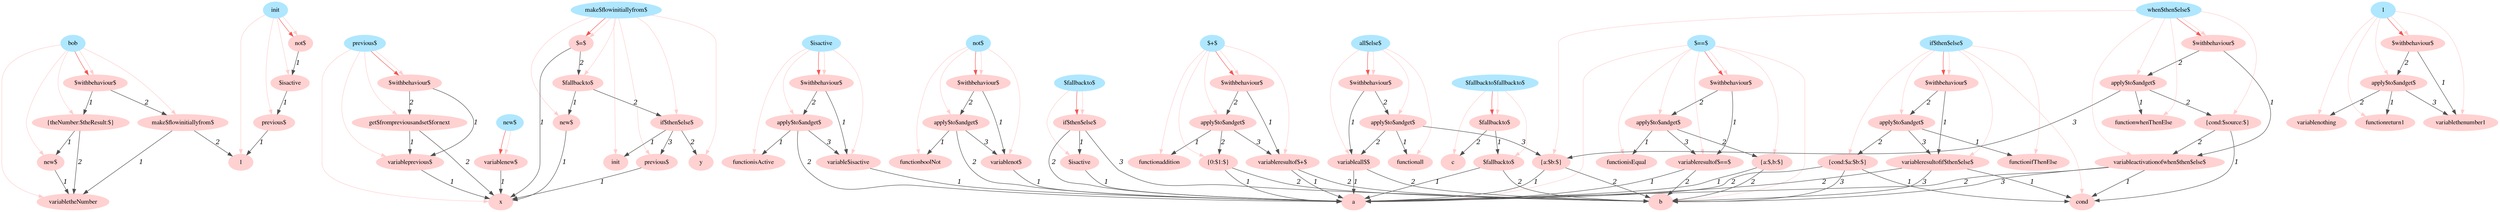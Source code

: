 digraph g{node_734 [shape=ellipse, style=filled, color="#afe7ff", fontname="Times", label="bob" ]
node_735 [shape=ellipse, style=filled, color="#afe7ff", fontname="Times", label="previous$" ]
node_759 [shape=ellipse, style=filled, color="#afe7ff", fontname="Times", label="$==$" ]
node_800 [shape=ellipse, style=filled, color="#afe7ff", fontname="Times", label="not$" ]
node_827 [shape=ellipse, style=filled, color="#afe7ff", fontname="Times", label="$isactive" ]
node_854 [shape=ellipse, style=filled, color="#afe7ff", fontname="Times", label="1" ]
node_873 [shape=ellipse, style=filled, color="#afe7ff", fontname="Times", label="$+$" ]
node_914 [shape=ellipse, style=filled, color="#afe7ff", fontname="Times", label="init" ]
node_927 [shape=ellipse, style=filled, color="#afe7ff", fontname="Times", label="if$then$else$" ]
node_979 [shape=ellipse, style=filled, color="#afe7ff", fontname="Times", label="when$then$else$" ]
node_1034 [shape=ellipse, style=filled, color="#afe7ff", fontname="Times", label="all$else$" ]
node_1075 [shape=ellipse, style=filled, color="#afe7ff", fontname="Times", label="$fallbackto$" ]
node_1095 [shape=ellipse, style=filled, color="#afe7ff", fontname="Times", label="$fallbackto$fallbackto$" ]
node_1117 [shape=ellipse, style=filled, color="#afe7ff", fontname="Times", label="new$" ]
node_1126 [shape=ellipse, style=filled, color="#afe7ff", fontname="Times", label="make$flowinitiallyfrom$" ]
node_1199 [shape=ellipse, style=filled, color="#ffd1d1", fontname="Times", label="x" ]
node_1208 [shape=ellipse, style=filled, color="#ffd1d1", fontname="Times", label="variableprevious$" ]
node_1213 [shape=ellipse, style=filled, color="#ffd1d1", fontname="Times", label="get$frompreviousandset$fornext" ]
node_1218 [shape=ellipse, style=filled, color="#ffd1d1", fontname="Times", label="$withbehaviour$" ]
node_1223 [shape=ellipse, style=filled, color="#ffd1d1", fontname="Times", label="a" ]
node_1249 [shape=ellipse, style=filled, color="#ffd1d1", fontname="Times", label="b" ]
node_1268 [shape=ellipse, style=filled, color="#ffd1d1", fontname="Times", label="variableresultof$==$" ]
node_1274 [shape=ellipse, style=filled, color="#ffd1d1", fontname="Times", label="functionisEqual" ]
node_1277 [shape=ellipse, style=filled, color="#ffd1d1", fontname="Times", label="{a:$,b:$}" ]
node_1282 [shape=ellipse, style=filled, color="#ffd1d1", fontname="Times", label="apply$to$andget$" ]
node_1288 [shape=ellipse, style=filled, color="#ffd1d1", fontname="Times", label="$withbehaviour$" ]
node_1293 [shape=ellipse, style=filled, color="#ffd1d1", fontname="Times", label="variablenot$" ]
node_1298 [shape=ellipse, style=filled, color="#ffd1d1", fontname="Times", label="functionboolNot" ]
node_1301 [shape=ellipse, style=filled, color="#ffd1d1", fontname="Times", label="apply$to$andget$" ]
node_1307 [shape=ellipse, style=filled, color="#ffd1d1", fontname="Times", label="$withbehaviour$" ]
node_1312 [shape=ellipse, style=filled, color="#ffd1d1", fontname="Times", label="variable$isactive" ]
node_1317 [shape=ellipse, style=filled, color="#ffd1d1", fontname="Times", label="functionisActive" ]
node_1320 [shape=ellipse, style=filled, color="#ffd1d1", fontname="Times", label="apply$to$andget$" ]
node_1326 [shape=ellipse, style=filled, color="#ffd1d1", fontname="Times", label="$withbehaviour$" ]
node_1331 [shape=ellipse, style=filled, color="#ffd1d1", fontname="Times", label="variablethenumber1" ]
node_1335 [shape=ellipse, style=filled, color="#ffd1d1", fontname="Times", label="functionreturn1" ]
node_1338 [shape=ellipse, style=filled, color="#ffd1d1", fontname="Times", label="variablenothing" ]
node_1341 [shape=ellipse, style=filled, color="#ffd1d1", fontname="Times", label="apply$to$andget$" ]
node_1347 [shape=ellipse, style=filled, color="#ffd1d1", fontname="Times", label="$withbehaviour$" ]
node_1352 [shape=ellipse, style=filled, color="#ffd1d1", fontname="Times", label="variableresultof$+$" ]
node_1358 [shape=ellipse, style=filled, color="#ffd1d1", fontname="Times", label="functionaddition" ]
node_1361 [shape=ellipse, style=filled, color="#ffd1d1", fontname="Times", label="{0:$1:$}" ]
node_1366 [shape=ellipse, style=filled, color="#ffd1d1", fontname="Times", label="apply$to$andget$" ]
node_1372 [shape=ellipse, style=filled, color="#ffd1d1", fontname="Times", label="$withbehaviour$" ]
node_1377 [shape=ellipse, style=filled, color="#ffd1d1", fontname="Times", label="1" ]
node_1381 [shape=ellipse, style=filled, color="#ffd1d1", fontname="Times", label="previous$" ]
node_1385 [shape=ellipse, style=filled, color="#ffd1d1", fontname="Times", label="$isactive" ]
node_1389 [shape=ellipse, style=filled, color="#ffd1d1", fontname="Times", label="not$" ]
node_1393 [shape=ellipse, style=filled, color="#ffd1d1", fontname="Times", label="cond" ]
node_1401 [shape=ellipse, style=filled, color="#ffd1d1", fontname="Times", label="variableresultofif$then$else$" ]
node_1408 [shape=ellipse, style=filled, color="#ffd1d1", fontname="Times", label="functionifThenElse" ]
node_1411 [shape=ellipse, style=filled, color="#ffd1d1", fontname="Times", label="{cond:$a:$b:$}" ]
node_1417 [shape=ellipse, style=filled, color="#ffd1d1", fontname="Times", label="apply$to$andget$" ]
node_1423 [shape=ellipse, style=filled, color="#ffd1d1", fontname="Times", label="$withbehaviour$" ]
node_1428 [shape=ellipse, style=filled, color="#ffd1d1", fontname="Times", label="variableactivationofwhen$then$else$" ]
node_1435 [shape=ellipse, style=filled, color="#ffd1d1", fontname="Times", label="functionwhenThenElse" ]
node_1438 [shape=ellipse, style=filled, color="#ffd1d1", fontname="Times", label="{cond:$source:$}" ]
node_1443 [shape=ellipse, style=filled, color="#ffd1d1", fontname="Times", label="{a:$b:$}" ]
node_1449 [shape=ellipse, style=filled, color="#ffd1d1", fontname="Times", label="apply$to$andget$" ]
node_1455 [shape=ellipse, style=filled, color="#ffd1d1", fontname="Times", label="$withbehaviour$" ]
node_1460 [shape=ellipse, style=filled, color="#ffd1d1", fontname="Times", label="variableall$$" ]
node_1466 [shape=ellipse, style=filled, color="#ffd1d1", fontname="Times", label="functionall" ]
node_1469 [shape=ellipse, style=filled, color="#ffd1d1", fontname="Times", label="apply$to$andget$" ]
node_1475 [shape=ellipse, style=filled, color="#ffd1d1", fontname="Times", label="$withbehaviour$" ]
node_1480 [shape=ellipse, style=filled, color="#ffd1d1", fontname="Times", label="$isactive" ]
node_1484 [shape=ellipse, style=filled, color="#ffd1d1", fontname="Times", label="if$then$else$" ]
node_1490 [shape=ellipse, style=filled, color="#ffd1d1", fontname="Times", label="$fallbackto$" ]
node_1495 [shape=ellipse, style=filled, color="#ffd1d1", fontname="Times", label="c" ]
node_1498 [shape=ellipse, style=filled, color="#ffd1d1", fontname="Times", label="$fallbackto$" ]
node_1503 [shape=ellipse, style=filled, color="#ffd1d1", fontname="Times", label="variablenew$" ]
node_1507 [shape=ellipse, style=filled, color="#ffd1d1", fontname="Times", label="new$" ]
node_1511 [shape=ellipse, style=filled, color="#ffd1d1", fontname="Times", label="init" ]
node_1514 [shape=ellipse, style=filled, color="#ffd1d1", fontname="Times", label="y" ]
node_1517 [shape=ellipse, style=filled, color="#ffd1d1", fontname="Times", label="previous$" ]
node_1521 [shape=ellipse, style=filled, color="#ffd1d1", fontname="Times", label="if$then$else$" ]
node_1527 [shape=ellipse, style=filled, color="#ffd1d1", fontname="Times", label="$fallbackto$" ]
node_1532 [shape=ellipse, style=filled, color="#ffd1d1", fontname="Times", label="$=$" ]
node_1537 [shape=ellipse, style=filled, color="#ffd1d1", fontname="Times", label="variabletheNumber" ]
node_1542 [shape=ellipse, style=filled, color="#ffd1d1", fontname="Times", label="new$" ]
node_1546 [shape=ellipse, style=filled, color="#ffd1d1", fontname="Times", label="{theNumber:$theResult:$}" ]
node_1551 [shape=ellipse, style=filled, color="#ffd1d1", fontname="Times", label="make$flowinitiallyfrom$" ]
node_1556 [shape=ellipse, style=filled, color="#ffd1d1", fontname="Times", label="$withbehaviour$" ]
node_1208 -> node_1199 [dir=forward, arrowHead=normal, fontname="Times-Italic", arrowsize=1, color="#4e4e4e", label="1" ]
node_1213 -> node_1199 [dir=forward, arrowHead=normal, fontname="Times-Italic", arrowsize=1, color="#4e4e4e", label="2" ]
node_1213 -> node_1208 [dir=forward, arrowHead=normal, fontname="Times-Italic", arrowsize=1, color="#4e4e4e", label="1" ]
node_1218 -> node_1208 [dir=forward, arrowHead=normal, fontname="Times-Italic", arrowsize=1, color="#4e4e4e", label="1" ]
node_1218 -> node_1213 [dir=forward, arrowHead=normal, fontname="Times-Italic", arrowsize=1, color="#4e4e4e", label="2" ]
node_1268 -> node_1223 [dir=forward, arrowHead=normal, fontname="Times-Italic", arrowsize=1, color="#4e4e4e", label="1" ]
node_1268 -> node_1249 [dir=forward, arrowHead=normal, fontname="Times-Italic", arrowsize=1, color="#4e4e4e", label="2" ]
node_1277 -> node_1223 [dir=forward, arrowHead=normal, fontname="Times-Italic", arrowsize=1, color="#4e4e4e", label="1" ]
node_1277 -> node_1249 [dir=forward, arrowHead=normal, fontname="Times-Italic", arrowsize=1, color="#4e4e4e", label="2" ]
node_1282 -> node_1268 [dir=forward, arrowHead=normal, fontname="Times-Italic", arrowsize=1, color="#4e4e4e", label="3" ]
node_1282 -> node_1274 [dir=forward, arrowHead=normal, fontname="Times-Italic", arrowsize=1, color="#4e4e4e", label="1" ]
node_1282 -> node_1277 [dir=forward, arrowHead=normal, fontname="Times-Italic", arrowsize=1, color="#4e4e4e", label="2" ]
node_1288 -> node_1268 [dir=forward, arrowHead=normal, fontname="Times-Italic", arrowsize=1, color="#4e4e4e", label="1" ]
node_1288 -> node_1282 [dir=forward, arrowHead=normal, fontname="Times-Italic", arrowsize=1, color="#4e4e4e", label="2" ]
node_1293 -> node_1223 [dir=forward, arrowHead=normal, fontname="Times-Italic", arrowsize=1, color="#4e4e4e", label="1" ]
node_1301 -> node_1223 [dir=forward, arrowHead=normal, fontname="Times-Italic", arrowsize=1, color="#4e4e4e", label="2" ]
node_1301 -> node_1293 [dir=forward, arrowHead=normal, fontname="Times-Italic", arrowsize=1, color="#4e4e4e", label="3" ]
node_1301 -> node_1298 [dir=forward, arrowHead=normal, fontname="Times-Italic", arrowsize=1, color="#4e4e4e", label="1" ]
node_1307 -> node_1293 [dir=forward, arrowHead=normal, fontname="Times-Italic", arrowsize=1, color="#4e4e4e", label="1" ]
node_1307 -> node_1301 [dir=forward, arrowHead=normal, fontname="Times-Italic", arrowsize=1, color="#4e4e4e", label="2" ]
node_1312 -> node_1223 [dir=forward, arrowHead=normal, fontname="Times-Italic", arrowsize=1, color="#4e4e4e", label="1" ]
node_1320 -> node_1223 [dir=forward, arrowHead=normal, fontname="Times-Italic", arrowsize=1, color="#4e4e4e", label="2" ]
node_1320 -> node_1312 [dir=forward, arrowHead=normal, fontname="Times-Italic", arrowsize=1, color="#4e4e4e", label="3" ]
node_1320 -> node_1317 [dir=forward, arrowHead=normal, fontname="Times-Italic", arrowsize=1, color="#4e4e4e", label="1" ]
node_1326 -> node_1312 [dir=forward, arrowHead=normal, fontname="Times-Italic", arrowsize=1, color="#4e4e4e", label="1" ]
node_1326 -> node_1320 [dir=forward, arrowHead=normal, fontname="Times-Italic", arrowsize=1, color="#4e4e4e", label="2" ]
node_1341 -> node_1331 [dir=forward, arrowHead=normal, fontname="Times-Italic", arrowsize=1, color="#4e4e4e", label="3" ]
node_1341 -> node_1335 [dir=forward, arrowHead=normal, fontname="Times-Italic", arrowsize=1, color="#4e4e4e", label="1" ]
node_1341 -> node_1338 [dir=forward, arrowHead=normal, fontname="Times-Italic", arrowsize=1, color="#4e4e4e", label="2" ]
node_1347 -> node_1331 [dir=forward, arrowHead=normal, fontname="Times-Italic", arrowsize=1, color="#4e4e4e", label="1" ]
node_1347 -> node_1341 [dir=forward, arrowHead=normal, fontname="Times-Italic", arrowsize=1, color="#4e4e4e", label="2" ]
node_1352 -> node_1223 [dir=forward, arrowHead=normal, fontname="Times-Italic", arrowsize=1, color="#4e4e4e", label="1" ]
node_1352 -> node_1249 [dir=forward, arrowHead=normal, fontname="Times-Italic", arrowsize=1, color="#4e4e4e", label="2" ]
node_1361 -> node_1223 [dir=forward, arrowHead=normal, fontname="Times-Italic", arrowsize=1, color="#4e4e4e", label="1" ]
node_1361 -> node_1249 [dir=forward, arrowHead=normal, fontname="Times-Italic", arrowsize=1, color="#4e4e4e", label="2" ]
node_1366 -> node_1352 [dir=forward, arrowHead=normal, fontname="Times-Italic", arrowsize=1, color="#4e4e4e", label="3" ]
node_1366 -> node_1358 [dir=forward, arrowHead=normal, fontname="Times-Italic", arrowsize=1, color="#4e4e4e", label="1" ]
node_1366 -> node_1361 [dir=forward, arrowHead=normal, fontname="Times-Italic", arrowsize=1, color="#4e4e4e", label="2" ]
node_1372 -> node_1352 [dir=forward, arrowHead=normal, fontname="Times-Italic", arrowsize=1, color="#4e4e4e", label="1" ]
node_1372 -> node_1366 [dir=forward, arrowHead=normal, fontname="Times-Italic", arrowsize=1, color="#4e4e4e", label="2" ]
node_1381 -> node_1377 [dir=forward, arrowHead=normal, fontname="Times-Italic", arrowsize=1, color="#4e4e4e", label="1" ]
node_1385 -> node_1381 [dir=forward, arrowHead=normal, fontname="Times-Italic", arrowsize=1, color="#4e4e4e", label="1" ]
node_1389 -> node_1385 [dir=forward, arrowHead=normal, fontname="Times-Italic", arrowsize=1, color="#4e4e4e", label="1" ]
node_1401 -> node_1223 [dir=forward, arrowHead=normal, fontname="Times-Italic", arrowsize=1, color="#4e4e4e", label="2" ]
node_1401 -> node_1249 [dir=forward, arrowHead=normal, fontname="Times-Italic", arrowsize=1, color="#4e4e4e", label="3" ]
node_1401 -> node_1393 [dir=forward, arrowHead=normal, fontname="Times-Italic", arrowsize=1, color="#4e4e4e", label="1" ]
node_1411 -> node_1223 [dir=forward, arrowHead=normal, fontname="Times-Italic", arrowsize=1, color="#4e4e4e", label="2" ]
node_1411 -> node_1249 [dir=forward, arrowHead=normal, fontname="Times-Italic", arrowsize=1, color="#4e4e4e", label="3" ]
node_1411 -> node_1393 [dir=forward, arrowHead=normal, fontname="Times-Italic", arrowsize=1, color="#4e4e4e", label="1" ]
node_1417 -> node_1401 [dir=forward, arrowHead=normal, fontname="Times-Italic", arrowsize=1, color="#4e4e4e", label="3" ]
node_1417 -> node_1408 [dir=forward, arrowHead=normal, fontname="Times-Italic", arrowsize=1, color="#4e4e4e", label="1" ]
node_1417 -> node_1411 [dir=forward, arrowHead=normal, fontname="Times-Italic", arrowsize=1, color="#4e4e4e", label="2" ]
node_1423 -> node_1401 [dir=forward, arrowHead=normal, fontname="Times-Italic", arrowsize=1, color="#4e4e4e", label="1" ]
node_1423 -> node_1417 [dir=forward, arrowHead=normal, fontname="Times-Italic", arrowsize=1, color="#4e4e4e", label="2" ]
node_1428 -> node_1223 [dir=forward, arrowHead=normal, fontname="Times-Italic", arrowsize=1, color="#4e4e4e", label="2" ]
node_1428 -> node_1249 [dir=forward, arrowHead=normal, fontname="Times-Italic", arrowsize=1, color="#4e4e4e", label="3" ]
node_1428 -> node_1393 [dir=forward, arrowHead=normal, fontname="Times-Italic", arrowsize=1, color="#4e4e4e", label="1" ]
node_1438 -> node_1393 [dir=forward, arrowHead=normal, fontname="Times-Italic", arrowsize=1, color="#4e4e4e", label="1" ]
node_1438 -> node_1428 [dir=forward, arrowHead=normal, fontname="Times-Italic", arrowsize=1, color="#4e4e4e", label="2" ]
node_1443 -> node_1223 [dir=forward, arrowHead=normal, fontname="Times-Italic", arrowsize=1, color="#4e4e4e", label="1" ]
node_1443 -> node_1249 [dir=forward, arrowHead=normal, fontname="Times-Italic", arrowsize=1, color="#4e4e4e", label="2" ]
node_1449 -> node_1435 [dir=forward, arrowHead=normal, fontname="Times-Italic", arrowsize=1, color="#4e4e4e", label="1" ]
node_1449 -> node_1438 [dir=forward, arrowHead=normal, fontname="Times-Italic", arrowsize=1, color="#4e4e4e", label="2" ]
node_1449 -> node_1443 [dir=forward, arrowHead=normal, fontname="Times-Italic", arrowsize=1, color="#4e4e4e", label="3" ]
node_1455 -> node_1428 [dir=forward, arrowHead=normal, fontname="Times-Italic", arrowsize=1, color="#4e4e4e", label="1" ]
node_1455 -> node_1449 [dir=forward, arrowHead=normal, fontname="Times-Italic", arrowsize=1, color="#4e4e4e", label="2" ]
node_1460 -> node_1223 [dir=forward, arrowHead=normal, fontname="Times-Italic", arrowsize=1, color="#4e4e4e", label="1" ]
node_1460 -> node_1249 [dir=forward, arrowHead=normal, fontname="Times-Italic", arrowsize=1, color="#4e4e4e", label="2" ]
node_1469 -> node_1443 [dir=forward, arrowHead=normal, fontname="Times-Italic", arrowsize=1, color="#4e4e4e", label="3" ]
node_1469 -> node_1460 [dir=forward, arrowHead=normal, fontname="Times-Italic", arrowsize=1, color="#4e4e4e", label="2" ]
node_1469 -> node_1466 [dir=forward, arrowHead=normal, fontname="Times-Italic", arrowsize=1, color="#4e4e4e", label="1" ]
node_1475 -> node_1460 [dir=forward, arrowHead=normal, fontname="Times-Italic", arrowsize=1, color="#4e4e4e", label="1" ]
node_1475 -> node_1469 [dir=forward, arrowHead=normal, fontname="Times-Italic", arrowsize=1, color="#4e4e4e", label="2" ]
node_1480 -> node_1223 [dir=forward, arrowHead=normal, fontname="Times-Italic", arrowsize=1, color="#4e4e4e", label="1" ]
node_1484 -> node_1223 [dir=forward, arrowHead=normal, fontname="Times-Italic", arrowsize=1, color="#4e4e4e", label="2" ]
node_1484 -> node_1249 [dir=forward, arrowHead=normal, fontname="Times-Italic", arrowsize=1, color="#4e4e4e", label="3" ]
node_1484 -> node_1480 [dir=forward, arrowHead=normal, fontname="Times-Italic", arrowsize=1, color="#4e4e4e", label="1" ]
node_1490 -> node_1223 [dir=forward, arrowHead=normal, fontname="Times-Italic", arrowsize=1, color="#4e4e4e", label="1" ]
node_1490 -> node_1249 [dir=forward, arrowHead=normal, fontname="Times-Italic", arrowsize=1, color="#4e4e4e", label="2" ]
node_1498 -> node_1490 [dir=forward, arrowHead=normal, fontname="Times-Italic", arrowsize=1, color="#4e4e4e", label="1" ]
node_1498 -> node_1495 [dir=forward, arrowHead=normal, fontname="Times-Italic", arrowsize=1, color="#4e4e4e", label="2" ]
node_1503 -> node_1199 [dir=forward, arrowHead=normal, fontname="Times-Italic", arrowsize=1, color="#4e4e4e", label="1" ]
node_1507 -> node_1199 [dir=forward, arrowHead=normal, fontname="Times-Italic", arrowsize=1, color="#4e4e4e", label="1" ]
node_1517 -> node_1199 [dir=forward, arrowHead=normal, fontname="Times-Italic", arrowsize=1, color="#4e4e4e", label="1" ]
node_1521 -> node_1511 [dir=forward, arrowHead=normal, fontname="Times-Italic", arrowsize=1, color="#4e4e4e", label="1" ]
node_1521 -> node_1514 [dir=forward, arrowHead=normal, fontname="Times-Italic", arrowsize=1, color="#4e4e4e", label="2" ]
node_1521 -> node_1517 [dir=forward, arrowHead=normal, fontname="Times-Italic", arrowsize=1, color="#4e4e4e", label="3" ]
node_1527 -> node_1507 [dir=forward, arrowHead=normal, fontname="Times-Italic", arrowsize=1, color="#4e4e4e", label="1" ]
node_1527 -> node_1521 [dir=forward, arrowHead=normal, fontname="Times-Italic", arrowsize=1, color="#4e4e4e", label="2" ]
node_1532 -> node_1199 [dir=forward, arrowHead=normal, fontname="Times-Italic", arrowsize=1, color="#4e4e4e", label="1" ]
node_1532 -> node_1527 [dir=forward, arrowHead=normal, fontname="Times-Italic", arrowsize=1, color="#4e4e4e", label="2" ]
node_1542 -> node_1537 [dir=forward, arrowHead=normal, fontname="Times-Italic", arrowsize=1, color="#4e4e4e", label="1" ]
node_1546 -> node_1537 [dir=forward, arrowHead=normal, fontname="Times-Italic", arrowsize=1, color="#4e4e4e", label="2" ]
node_1546 -> node_1542 [dir=forward, arrowHead=normal, fontname="Times-Italic", arrowsize=1, color="#4e4e4e", label="1" ]
node_1551 -> node_1377 [dir=forward, arrowHead=normal, fontname="Times-Italic", arrowsize=1, color="#4e4e4e", label="2" ]
node_1551 -> node_1537 [dir=forward, arrowHead=normal, fontname="Times-Italic", arrowsize=1, color="#4e4e4e", label="1" ]
node_1556 -> node_1546 [dir=forward, arrowHead=normal, fontname="Times-Italic", arrowsize=1, color="#4e4e4e", label="1" ]
node_1556 -> node_1551 [dir=forward, arrowHead=normal, fontname="Times-Italic", arrowsize=1, color="#4e4e4e", label="2" ]
node_735 -> node_1218 [dir=forward, arrowHead=normal, fontname="Times-Italic", arrowsize=1, color="#f75353", label="" ]
node_759 -> node_1288 [dir=forward, arrowHead=normal, fontname="Times-Italic", arrowsize=1, color="#f75353", label="" ]
node_800 -> node_1307 [dir=forward, arrowHead=normal, fontname="Times-Italic", arrowsize=1, color="#f75353", label="" ]
node_827 -> node_1326 [dir=forward, arrowHead=normal, fontname="Times-Italic", arrowsize=1, color="#f75353", label="" ]
node_854 -> node_1347 [dir=forward, arrowHead=normal, fontname="Times-Italic", arrowsize=1, color="#f75353", label="" ]
node_873 -> node_1372 [dir=forward, arrowHead=normal, fontname="Times-Italic", arrowsize=1, color="#f75353", label="" ]
node_914 -> node_1389 [dir=forward, arrowHead=normal, fontname="Times-Italic", arrowsize=1, color="#f75353", label="" ]
node_927 -> node_1423 [dir=forward, arrowHead=normal, fontname="Times-Italic", arrowsize=1, color="#f75353", label="" ]
node_979 -> node_1455 [dir=forward, arrowHead=normal, fontname="Times-Italic", arrowsize=1, color="#f75353", label="" ]
node_1034 -> node_1475 [dir=forward, arrowHead=normal, fontname="Times-Italic", arrowsize=1, color="#f75353", label="" ]
node_1075 -> node_1484 [dir=forward, arrowHead=normal, fontname="Times-Italic", arrowsize=1, color="#f75353", label="" ]
node_1095 -> node_1498 [dir=forward, arrowHead=normal, fontname="Times-Italic", arrowsize=1, color="#f75353", label="" ]
node_1117 -> node_1503 [dir=forward, arrowHead=normal, fontname="Times-Italic", arrowsize=1, color="#f75353", label="" ]
node_1126 -> node_1532 [dir=forward, arrowHead=normal, fontname="Times-Italic", arrowsize=1, color="#f75353", label="" ]
node_734 -> node_1556 [dir=forward, arrowHead=normal, fontname="Times-Italic", arrowsize=1, color="#f75353", label="" ]
node_735 -> node_1199 [dir=forward, arrowHead=normal, fontname="Times-Italic", arrowsize=1, color="#ffcccc", label="" ]
node_735 -> node_1208 [dir=forward, arrowHead=normal, fontname="Times-Italic", arrowsize=1, color="#ffcccc", label="" ]
node_735 -> node_1213 [dir=forward, arrowHead=normal, fontname="Times-Italic", arrowsize=1, color="#ffcccc", label="" ]
node_735 -> node_1218 [dir=forward, arrowHead=normal, fontname="Times-Italic", arrowsize=1, color="#ffcccc", label="" ]
node_759 -> node_1223 [dir=forward, arrowHead=normal, fontname="Times-Italic", arrowsize=1, color="#ffcccc", label="" ]
node_759 -> node_1249 [dir=forward, arrowHead=normal, fontname="Times-Italic", arrowsize=1, color="#ffcccc", label="" ]
node_759 -> node_1268 [dir=forward, arrowHead=normal, fontname="Times-Italic", arrowsize=1, color="#ffcccc", label="" ]
node_759 -> node_1274 [dir=forward, arrowHead=normal, fontname="Times-Italic", arrowsize=1, color="#ffcccc", label="" ]
node_759 -> node_1277 [dir=forward, arrowHead=normal, fontname="Times-Italic", arrowsize=1, color="#ffcccc", label="" ]
node_759 -> node_1282 [dir=forward, arrowHead=normal, fontname="Times-Italic", arrowsize=1, color="#ffcccc", label="" ]
node_759 -> node_1288 [dir=forward, arrowHead=normal, fontname="Times-Italic", arrowsize=1, color="#ffcccc", label="" ]
node_800 -> node_1293 [dir=forward, arrowHead=normal, fontname="Times-Italic", arrowsize=1, color="#ffcccc", label="" ]
node_800 -> node_1298 [dir=forward, arrowHead=normal, fontname="Times-Italic", arrowsize=1, color="#ffcccc", label="" ]
node_800 -> node_1301 [dir=forward, arrowHead=normal, fontname="Times-Italic", arrowsize=1, color="#ffcccc", label="" ]
node_800 -> node_1307 [dir=forward, arrowHead=normal, fontname="Times-Italic", arrowsize=1, color="#ffcccc", label="" ]
node_827 -> node_1312 [dir=forward, arrowHead=normal, fontname="Times-Italic", arrowsize=1, color="#ffcccc", label="" ]
node_827 -> node_1317 [dir=forward, arrowHead=normal, fontname="Times-Italic", arrowsize=1, color="#ffcccc", label="" ]
node_827 -> node_1320 [dir=forward, arrowHead=normal, fontname="Times-Italic", arrowsize=1, color="#ffcccc", label="" ]
node_827 -> node_1326 [dir=forward, arrowHead=normal, fontname="Times-Italic", arrowsize=1, color="#ffcccc", label="" ]
node_854 -> node_1331 [dir=forward, arrowHead=normal, fontname="Times-Italic", arrowsize=1, color="#ffcccc", label="" ]
node_854 -> node_1335 [dir=forward, arrowHead=normal, fontname="Times-Italic", arrowsize=1, color="#ffcccc", label="" ]
node_854 -> node_1338 [dir=forward, arrowHead=normal, fontname="Times-Italic", arrowsize=1, color="#ffcccc", label="" ]
node_854 -> node_1341 [dir=forward, arrowHead=normal, fontname="Times-Italic", arrowsize=1, color="#ffcccc", label="" ]
node_854 -> node_1347 [dir=forward, arrowHead=normal, fontname="Times-Italic", arrowsize=1, color="#ffcccc", label="" ]
node_873 -> node_1352 [dir=forward, arrowHead=normal, fontname="Times-Italic", arrowsize=1, color="#ffcccc", label="" ]
node_873 -> node_1358 [dir=forward, arrowHead=normal, fontname="Times-Italic", arrowsize=1, color="#ffcccc", label="" ]
node_873 -> node_1361 [dir=forward, arrowHead=normal, fontname="Times-Italic", arrowsize=1, color="#ffcccc", label="" ]
node_873 -> node_1366 [dir=forward, arrowHead=normal, fontname="Times-Italic", arrowsize=1, color="#ffcccc", label="" ]
node_873 -> node_1372 [dir=forward, arrowHead=normal, fontname="Times-Italic", arrowsize=1, color="#ffcccc", label="" ]
node_914 -> node_1377 [dir=forward, arrowHead=normal, fontname="Times-Italic", arrowsize=1, color="#ffcccc", label="" ]
node_914 -> node_1381 [dir=forward, arrowHead=normal, fontname="Times-Italic", arrowsize=1, color="#ffcccc", label="" ]
node_914 -> node_1385 [dir=forward, arrowHead=normal, fontname="Times-Italic", arrowsize=1, color="#ffcccc", label="" ]
node_914 -> node_1389 [dir=forward, arrowHead=normal, fontname="Times-Italic", arrowsize=1, color="#ffcccc", label="" ]
node_927 -> node_1393 [dir=forward, arrowHead=normal, fontname="Times-Italic", arrowsize=1, color="#ffcccc", label="" ]
node_927 -> node_1401 [dir=forward, arrowHead=normal, fontname="Times-Italic", arrowsize=1, color="#ffcccc", label="" ]
node_927 -> node_1408 [dir=forward, arrowHead=normal, fontname="Times-Italic", arrowsize=1, color="#ffcccc", label="" ]
node_927 -> node_1411 [dir=forward, arrowHead=normal, fontname="Times-Italic", arrowsize=1, color="#ffcccc", label="" ]
node_927 -> node_1417 [dir=forward, arrowHead=normal, fontname="Times-Italic", arrowsize=1, color="#ffcccc", label="" ]
node_927 -> node_1423 [dir=forward, arrowHead=normal, fontname="Times-Italic", arrowsize=1, color="#ffcccc", label="" ]
node_979 -> node_1428 [dir=forward, arrowHead=normal, fontname="Times-Italic", arrowsize=1, color="#ffcccc", label="" ]
node_979 -> node_1435 [dir=forward, arrowHead=normal, fontname="Times-Italic", arrowsize=1, color="#ffcccc", label="" ]
node_979 -> node_1438 [dir=forward, arrowHead=normal, fontname="Times-Italic", arrowsize=1, color="#ffcccc", label="" ]
node_979 -> node_1443 [dir=forward, arrowHead=normal, fontname="Times-Italic", arrowsize=1, color="#ffcccc", label="" ]
node_979 -> node_1449 [dir=forward, arrowHead=normal, fontname="Times-Italic", arrowsize=1, color="#ffcccc", label="" ]
node_979 -> node_1455 [dir=forward, arrowHead=normal, fontname="Times-Italic", arrowsize=1, color="#ffcccc", label="" ]
node_1034 -> node_1460 [dir=forward, arrowHead=normal, fontname="Times-Italic", arrowsize=1, color="#ffcccc", label="" ]
node_1034 -> node_1466 [dir=forward, arrowHead=normal, fontname="Times-Italic", arrowsize=1, color="#ffcccc", label="" ]
node_1034 -> node_1469 [dir=forward, arrowHead=normal, fontname="Times-Italic", arrowsize=1, color="#ffcccc", label="" ]
node_1034 -> node_1475 [dir=forward, arrowHead=normal, fontname="Times-Italic", arrowsize=1, color="#ffcccc", label="" ]
node_1075 -> node_1480 [dir=forward, arrowHead=normal, fontname="Times-Italic", arrowsize=1, color="#ffcccc", label="" ]
node_1075 -> node_1484 [dir=forward, arrowHead=normal, fontname="Times-Italic", arrowsize=1, color="#ffcccc", label="" ]
node_1095 -> node_1490 [dir=forward, arrowHead=normal, fontname="Times-Italic", arrowsize=1, color="#ffcccc", label="" ]
node_1095 -> node_1495 [dir=forward, arrowHead=normal, fontname="Times-Italic", arrowsize=1, color="#ffcccc", label="" ]
node_1095 -> node_1498 [dir=forward, arrowHead=normal, fontname="Times-Italic", arrowsize=1, color="#ffcccc", label="" ]
node_1117 -> node_1503 [dir=forward, arrowHead=normal, fontname="Times-Italic", arrowsize=1, color="#ffcccc", label="" ]
node_1126 -> node_1507 [dir=forward, arrowHead=normal, fontname="Times-Italic", arrowsize=1, color="#ffcccc", label="" ]
node_1126 -> node_1511 [dir=forward, arrowHead=normal, fontname="Times-Italic", arrowsize=1, color="#ffcccc", label="" ]
node_1126 -> node_1514 [dir=forward, arrowHead=normal, fontname="Times-Italic", arrowsize=1, color="#ffcccc", label="" ]
node_1126 -> node_1517 [dir=forward, arrowHead=normal, fontname="Times-Italic", arrowsize=1, color="#ffcccc", label="" ]
node_1126 -> node_1521 [dir=forward, arrowHead=normal, fontname="Times-Italic", arrowsize=1, color="#ffcccc", label="" ]
node_1126 -> node_1527 [dir=forward, arrowHead=normal, fontname="Times-Italic", arrowsize=1, color="#ffcccc", label="" ]
node_1126 -> node_1532 [dir=forward, arrowHead=normal, fontname="Times-Italic", arrowsize=1, color="#ffcccc", label="" ]
node_734 -> node_1537 [dir=forward, arrowHead=normal, fontname="Times-Italic", arrowsize=1, color="#ffcccc", label="" ]
node_734 -> node_1542 [dir=forward, arrowHead=normal, fontname="Times-Italic", arrowsize=1, color="#ffcccc", label="" ]
node_734 -> node_1546 [dir=forward, arrowHead=normal, fontname="Times-Italic", arrowsize=1, color="#ffcccc", label="" ]
node_734 -> node_1551 [dir=forward, arrowHead=normal, fontname="Times-Italic", arrowsize=1, color="#ffcccc", label="" ]
node_734 -> node_1556 [dir=forward, arrowHead=normal, fontname="Times-Italic", arrowsize=1, color="#ffcccc", label="" ]
}